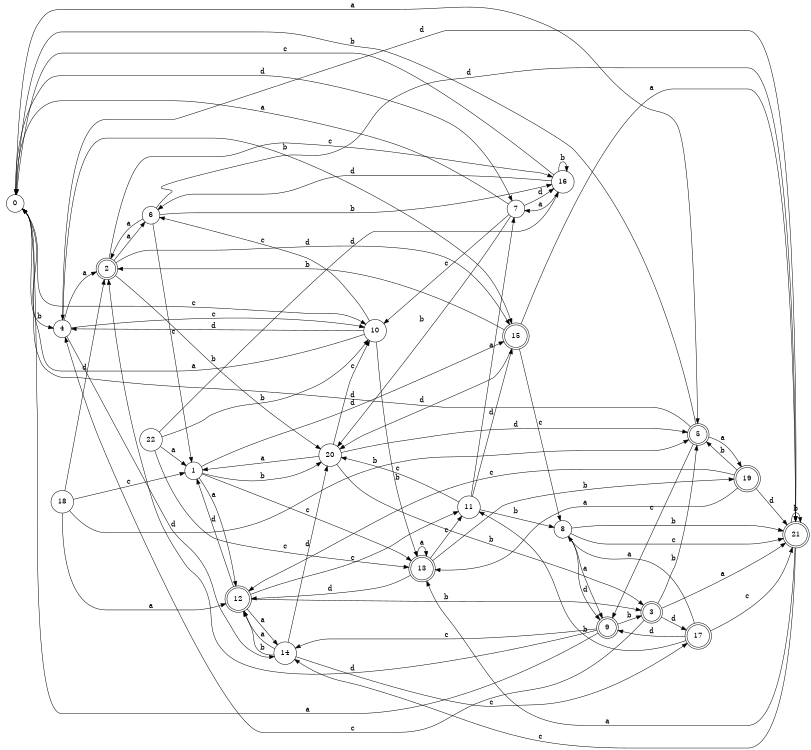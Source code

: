 digraph n19_8 {
__start0 [label="" shape="none"];

rankdir=LR;
size="8,5";

s0 [style="filled", color="black", fillcolor="white" shape="circle", label="0"];
s1 [style="filled", color="black", fillcolor="white" shape="circle", label="1"];
s2 [style="rounded,filled", color="black", fillcolor="white" shape="doublecircle", label="2"];
s3 [style="rounded,filled", color="black", fillcolor="white" shape="doublecircle", label="3"];
s4 [style="filled", color="black", fillcolor="white" shape="circle", label="4"];
s5 [style="rounded,filled", color="black", fillcolor="white" shape="doublecircle", label="5"];
s6 [style="filled", color="black", fillcolor="white" shape="circle", label="6"];
s7 [style="filled", color="black", fillcolor="white" shape="circle", label="7"];
s8 [style="filled", color="black", fillcolor="white" shape="circle", label="8"];
s9 [style="rounded,filled", color="black", fillcolor="white" shape="doublecircle", label="9"];
s10 [style="filled", color="black", fillcolor="white" shape="circle", label="10"];
s11 [style="filled", color="black", fillcolor="white" shape="circle", label="11"];
s12 [style="rounded,filled", color="black", fillcolor="white" shape="doublecircle", label="12"];
s13 [style="rounded,filled", color="black", fillcolor="white" shape="doublecircle", label="13"];
s14 [style="filled", color="black", fillcolor="white" shape="circle", label="14"];
s15 [style="rounded,filled", color="black", fillcolor="white" shape="doublecircle", label="15"];
s16 [style="filled", color="black", fillcolor="white" shape="circle", label="16"];
s17 [style="rounded,filled", color="black", fillcolor="white" shape="doublecircle", label="17"];
s18 [style="filled", color="black", fillcolor="white" shape="circle", label="18"];
s19 [style="rounded,filled", color="black", fillcolor="white" shape="doublecircle", label="19"];
s20 [style="filled", color="black", fillcolor="white" shape="circle", label="20"];
s21 [style="rounded,filled", color="black", fillcolor="white" shape="doublecircle", label="21"];
s22 [style="filled", color="black", fillcolor="white" shape="circle", label="22"];
s0 -> s5 [label="a"];
s0 -> s4 [label="b"];
s0 -> s10 [label="c"];
s0 -> s7 [label="d"];
s1 -> s12 [label="a"];
s1 -> s20 [label="b"];
s1 -> s13 [label="c"];
s1 -> s15 [label="d"];
s2 -> s6 [label="a"];
s2 -> s20 [label="b"];
s2 -> s16 [label="c"];
s2 -> s15 [label="d"];
s3 -> s21 [label="a"];
s3 -> s5 [label="b"];
s3 -> s4 [label="c"];
s3 -> s17 [label="d"];
s4 -> s2 [label="a"];
s4 -> s15 [label="b"];
s4 -> s10 [label="c"];
s4 -> s14 [label="d"];
s5 -> s19 [label="a"];
s5 -> s0 [label="b"];
s5 -> s9 [label="c"];
s5 -> s0 [label="d"];
s6 -> s2 [label="a"];
s6 -> s16 [label="b"];
s6 -> s1 [label="c"];
s6 -> s21 [label="d"];
s7 -> s0 [label="a"];
s7 -> s20 [label="b"];
s7 -> s10 [label="c"];
s7 -> s16 [label="d"];
s8 -> s9 [label="a"];
s8 -> s21 [label="b"];
s8 -> s21 [label="c"];
s8 -> s9 [label="d"];
s9 -> s0 [label="a"];
s9 -> s3 [label="b"];
s9 -> s14 [label="c"];
s9 -> s2 [label="d"];
s10 -> s0 [label="a"];
s10 -> s13 [label="b"];
s10 -> s6 [label="c"];
s10 -> s4 [label="d"];
s11 -> s7 [label="a"];
s11 -> s8 [label="b"];
s11 -> s20 [label="c"];
s11 -> s15 [label="d"];
s12 -> s14 [label="a"];
s12 -> s3 [label="b"];
s12 -> s11 [label="c"];
s12 -> s1 [label="d"];
s13 -> s13 [label="a"];
s13 -> s19 [label="b"];
s13 -> s11 [label="c"];
s13 -> s12 [label="d"];
s14 -> s12 [label="a"];
s14 -> s12 [label="b"];
s14 -> s17 [label="c"];
s14 -> s20 [label="d"];
s15 -> s21 [label="a"];
s15 -> s2 [label="b"];
s15 -> s8 [label="c"];
s15 -> s20 [label="d"];
s16 -> s7 [label="a"];
s16 -> s16 [label="b"];
s16 -> s0 [label="c"];
s16 -> s6 [label="d"];
s17 -> s8 [label="a"];
s17 -> s11 [label="b"];
s17 -> s21 [label="c"];
s17 -> s9 [label="d"];
s18 -> s12 [label="a"];
s18 -> s5 [label="b"];
s18 -> s1 [label="c"];
s18 -> s2 [label="d"];
s19 -> s13 [label="a"];
s19 -> s5 [label="b"];
s19 -> s12 [label="c"];
s19 -> s21 [label="d"];
s20 -> s1 [label="a"];
s20 -> s3 [label="b"];
s20 -> s10 [label="c"];
s20 -> s5 [label="d"];
s21 -> s13 [label="a"];
s21 -> s21 [label="b"];
s21 -> s14 [label="c"];
s21 -> s4 [label="d"];
s22 -> s1 [label="a"];
s22 -> s10 [label="b"];
s22 -> s13 [label="c"];
s22 -> s16 [label="d"];

}